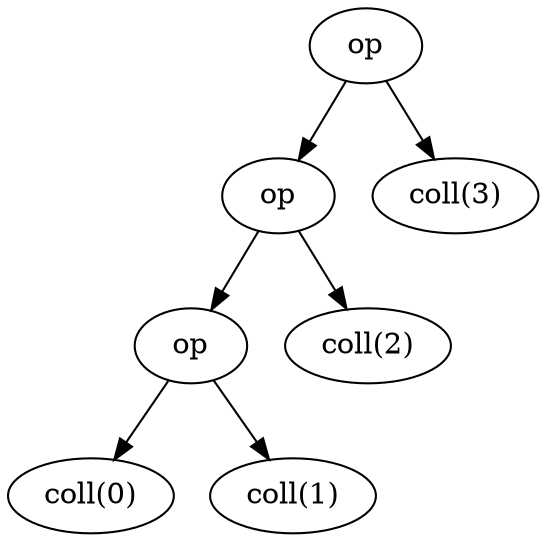 digraph {
    op1 [label="op"]
    op2 [label="op"]
    op3 [label="op"]

    op1 -> "coll(0)"
    op1 -> "coll(1)"
    op2 -> op1
    op2 -> "coll(2)"
    op3 -> op2
    op3 -> "coll(3)"
}
